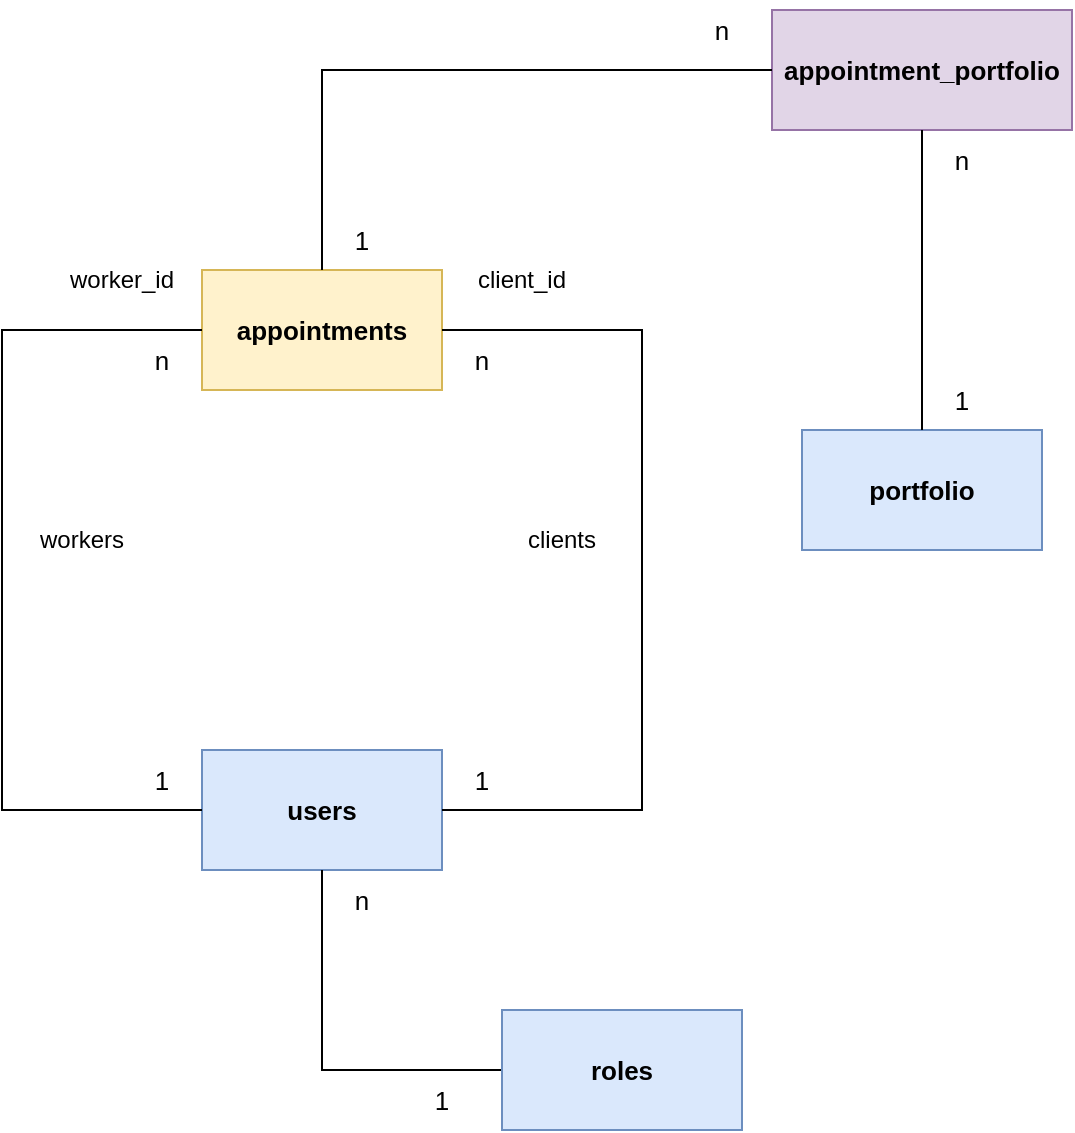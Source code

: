<mxfile version="22.0.3" type="device">
  <diagram name="Página-1" id="OOdr1fl53M_9JRg_koVk">
    <mxGraphModel dx="209" dy="614" grid="1" gridSize="10" guides="1" tooltips="1" connect="1" arrows="1" fold="1" page="1" pageScale="1" pageWidth="827" pageHeight="1169" math="0" shadow="0">
      <root>
        <mxCell id="0" />
        <mxCell id="1" parent="0" />
        <mxCell id="BS0dGejVyjCKnAxnVSnr-1" value="users" style="rounded=0;whiteSpace=wrap;html=1;fontStyle=1;fillColor=#dae8fc;strokeColor=#6c8ebf;fontSize=13;" parent="1" vertex="1">
          <mxGeometry x="1240" y="795" width="120" height="60" as="geometry" />
        </mxCell>
        <mxCell id="BS0dGejVyjCKnAxnVSnr-2" value="" style="endArrow=none;html=1;rounded=0;exitX=0.5;exitY=1;exitDx=0;exitDy=0;" parent="1" source="BS0dGejVyjCKnAxnVSnr-1" edge="1">
          <mxGeometry width="50" height="50" relative="1" as="geometry">
            <mxPoint x="1300" y="955" as="sourcePoint" />
            <mxPoint x="1390" y="955" as="targetPoint" />
            <Array as="points">
              <mxPoint x="1300" y="955" />
            </Array>
          </mxGeometry>
        </mxCell>
        <mxCell id="BS0dGejVyjCKnAxnVSnr-5" value="roles" style="rounded=0;whiteSpace=wrap;html=1;fillColor=#dae8fc;strokeColor=#6c8ebf;fontStyle=1;fontSize=13;" parent="1" vertex="1">
          <mxGeometry x="1390" y="925" width="120" height="60" as="geometry" />
        </mxCell>
        <mxCell id="BS0dGejVyjCKnAxnVSnr-8" value="1" style="text;html=1;strokeColor=none;fillColor=none;align=center;verticalAlign=middle;whiteSpace=wrap;rounded=0;fontSize=13;" parent="1" vertex="1">
          <mxGeometry x="1330" y="955" width="60" height="30" as="geometry" />
        </mxCell>
        <mxCell id="BS0dGejVyjCKnAxnVSnr-9" value="n" style="text;html=1;strokeColor=none;fillColor=none;align=center;verticalAlign=middle;whiteSpace=wrap;rounded=0;fontSize=13;" parent="1" vertex="1">
          <mxGeometry x="1290" y="855" width="60" height="30" as="geometry" />
        </mxCell>
        <mxCell id="BS0dGejVyjCKnAxnVSnr-10" value="1" style="text;html=1;strokeColor=none;fillColor=none;align=center;verticalAlign=middle;whiteSpace=wrap;rounded=0;fontSize=13;" parent="1" vertex="1">
          <mxGeometry x="1350" y="795" width="60" height="30" as="geometry" />
        </mxCell>
        <mxCell id="BS0dGejVyjCKnAxnVSnr-11" value="1" style="text;html=1;strokeColor=none;fillColor=none;align=center;verticalAlign=middle;whiteSpace=wrap;rounded=0;fontSize=13;" parent="1" vertex="1">
          <mxGeometry x="1190" y="795" width="60" height="30" as="geometry" />
        </mxCell>
        <mxCell id="BS0dGejVyjCKnAxnVSnr-12" value="appointments" style="rounded=0;whiteSpace=wrap;html=1;fillColor=#fff2cc;strokeColor=#d6b656;fontStyle=1;fontSize=13;" parent="1" vertex="1">
          <mxGeometry x="1240" y="555" width="120" height="60" as="geometry" />
        </mxCell>
        <mxCell id="BS0dGejVyjCKnAxnVSnr-13" value="" style="endArrow=none;html=1;rounded=0;entryX=0;entryY=0.5;entryDx=0;entryDy=0;exitX=0;exitY=0.5;exitDx=0;exitDy=0;" parent="1" source="BS0dGejVyjCKnAxnVSnr-1" target="BS0dGejVyjCKnAxnVSnr-12" edge="1">
          <mxGeometry width="50" height="50" relative="1" as="geometry">
            <mxPoint x="1180" y="825" as="sourcePoint" />
            <mxPoint x="1370" y="765" as="targetPoint" />
            <Array as="points">
              <mxPoint x="1140" y="825" />
              <mxPoint x="1140" y="585" />
            </Array>
          </mxGeometry>
        </mxCell>
        <mxCell id="BS0dGejVyjCKnAxnVSnr-14" value="" style="endArrow=none;html=1;rounded=0;entryX=1;entryY=0.5;entryDx=0;entryDy=0;exitX=1;exitY=0.5;exitDx=0;exitDy=0;" parent="1" source="BS0dGejVyjCKnAxnVSnr-12" target="BS0dGejVyjCKnAxnVSnr-1" edge="1">
          <mxGeometry width="50" height="50" relative="1" as="geometry">
            <mxPoint x="1320" y="815" as="sourcePoint" />
            <mxPoint x="1460" y="675" as="targetPoint" />
            <Array as="points">
              <mxPoint x="1460" y="585" />
              <mxPoint x="1460" y="825" />
            </Array>
          </mxGeometry>
        </mxCell>
        <mxCell id="BS0dGejVyjCKnAxnVSnr-15" value="n" style="text;html=1;strokeColor=none;fillColor=none;align=center;verticalAlign=middle;whiteSpace=wrap;rounded=0;fontSize=13;" parent="1" vertex="1">
          <mxGeometry x="1350" y="585" width="60" height="30" as="geometry" />
        </mxCell>
        <mxCell id="BS0dGejVyjCKnAxnVSnr-16" value="n" style="text;html=1;strokeColor=none;fillColor=none;align=center;verticalAlign=middle;whiteSpace=wrap;rounded=0;fontSize=13;" parent="1" vertex="1">
          <mxGeometry x="1190" y="585" width="60" height="30" as="geometry" />
        </mxCell>
        <mxCell id="BS0dGejVyjCKnAxnVSnr-17" value="appointment_portfolio" style="rounded=0;whiteSpace=wrap;html=1;fillColor=#e1d5e7;strokeColor=#9673a6;fontStyle=1;fontSize=13;" parent="1" vertex="1">
          <mxGeometry x="1525" y="425" width="150" height="60" as="geometry" />
        </mxCell>
        <mxCell id="BS0dGejVyjCKnAxnVSnr-18" value="portfolio" style="rounded=0;whiteSpace=wrap;html=1;fillColor=#dae8fc;strokeColor=#6c8ebf;fontStyle=1;fontSize=13;" parent="1" vertex="1">
          <mxGeometry x="1540" y="635" width="120" height="60" as="geometry" />
        </mxCell>
        <mxCell id="BS0dGejVyjCKnAxnVSnr-19" value="" style="endArrow=none;html=1;rounded=0;exitX=0.5;exitY=0;exitDx=0;exitDy=0;entryX=0;entryY=0.5;entryDx=0;entryDy=0;" parent="1" source="BS0dGejVyjCKnAxnVSnr-12" target="BS0dGejVyjCKnAxnVSnr-17" edge="1">
          <mxGeometry width="50" height="50" relative="1" as="geometry">
            <mxPoint x="1370" y="735" as="sourcePoint" />
            <mxPoint x="1420" y="685" as="targetPoint" />
            <Array as="points">
              <mxPoint x="1300" y="455" />
            </Array>
          </mxGeometry>
        </mxCell>
        <mxCell id="BS0dGejVyjCKnAxnVSnr-20" value="" style="endArrow=none;html=1;rounded=0;entryX=0.5;entryY=1;entryDx=0;entryDy=0;exitX=0.5;exitY=0;exitDx=0;exitDy=0;" parent="1" source="BS0dGejVyjCKnAxnVSnr-18" target="BS0dGejVyjCKnAxnVSnr-17" edge="1">
          <mxGeometry width="50" height="50" relative="1" as="geometry">
            <mxPoint x="1320" y="725" as="sourcePoint" />
            <mxPoint x="1370" y="675" as="targetPoint" />
          </mxGeometry>
        </mxCell>
        <mxCell id="BS0dGejVyjCKnAxnVSnr-21" value="1" style="text;html=1;strokeColor=none;fillColor=none;align=center;verticalAlign=middle;whiteSpace=wrap;rounded=0;fontSize=13;" parent="1" vertex="1">
          <mxGeometry x="1290" y="525" width="60" height="30" as="geometry" />
        </mxCell>
        <mxCell id="BS0dGejVyjCKnAxnVSnr-22" value="n" style="text;html=1;strokeColor=none;fillColor=none;align=center;verticalAlign=middle;whiteSpace=wrap;rounded=0;fontSize=13;" parent="1" vertex="1">
          <mxGeometry x="1470" y="420" width="60" height="30" as="geometry" />
        </mxCell>
        <mxCell id="BS0dGejVyjCKnAxnVSnr-23" value="workers" style="text;html=1;strokeColor=none;fillColor=none;align=center;verticalAlign=middle;whiteSpace=wrap;rounded=0;" parent="1" vertex="1">
          <mxGeometry x="1150" y="675" width="60" height="30" as="geometry" />
        </mxCell>
        <mxCell id="BS0dGejVyjCKnAxnVSnr-24" value="clients" style="text;html=1;strokeColor=none;fillColor=none;align=center;verticalAlign=middle;whiteSpace=wrap;rounded=0;" parent="1" vertex="1">
          <mxGeometry x="1390" y="675" width="60" height="30" as="geometry" />
        </mxCell>
        <mxCell id="BS0dGejVyjCKnAxnVSnr-25" value="1" style="text;html=1;strokeColor=none;fillColor=none;align=center;verticalAlign=middle;whiteSpace=wrap;rounded=0;fontSize=13;" parent="1" vertex="1">
          <mxGeometry x="1590" y="605" width="60" height="30" as="geometry" />
        </mxCell>
        <mxCell id="BS0dGejVyjCKnAxnVSnr-26" value="n" style="text;html=1;strokeColor=none;fillColor=none;align=center;verticalAlign=middle;whiteSpace=wrap;rounded=0;fontSize=13;" parent="1" vertex="1">
          <mxGeometry x="1590" y="485" width="60" height="30" as="geometry" />
        </mxCell>
        <mxCell id="BS0dGejVyjCKnAxnVSnr-27" value="worker_id" style="text;html=1;strokeColor=none;fillColor=none;align=center;verticalAlign=middle;whiteSpace=wrap;rounded=0;" parent="1" vertex="1">
          <mxGeometry x="1170" y="545" width="60" height="30" as="geometry" />
        </mxCell>
        <mxCell id="BS0dGejVyjCKnAxnVSnr-28" value="client_id" style="text;html=1;strokeColor=none;fillColor=none;align=center;verticalAlign=middle;whiteSpace=wrap;rounded=0;" parent="1" vertex="1">
          <mxGeometry x="1370" y="545" width="60" height="30" as="geometry" />
        </mxCell>
      </root>
    </mxGraphModel>
  </diagram>
</mxfile>
